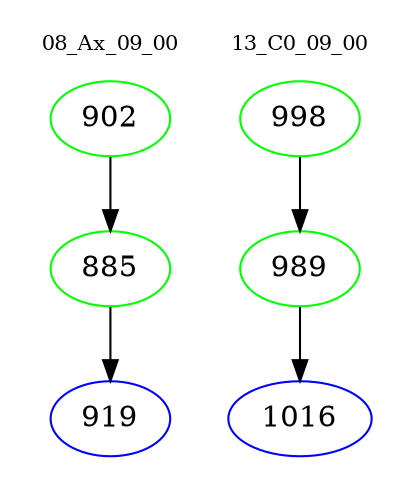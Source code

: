 digraph{
subgraph cluster_0 {
color = white
label = "08_Ax_09_00";
fontsize=10;
T0_902 [label="902", color="green"]
T0_902 -> T0_885 [color="black"]
T0_885 [label="885", color="green"]
T0_885 -> T0_919 [color="black"]
T0_919 [label="919", color="blue"]
}
subgraph cluster_1 {
color = white
label = "13_C0_09_00";
fontsize=10;
T1_998 [label="998", color="green"]
T1_998 -> T1_989 [color="black"]
T1_989 [label="989", color="green"]
T1_989 -> T1_1016 [color="black"]
T1_1016 [label="1016", color="blue"]
}
}

